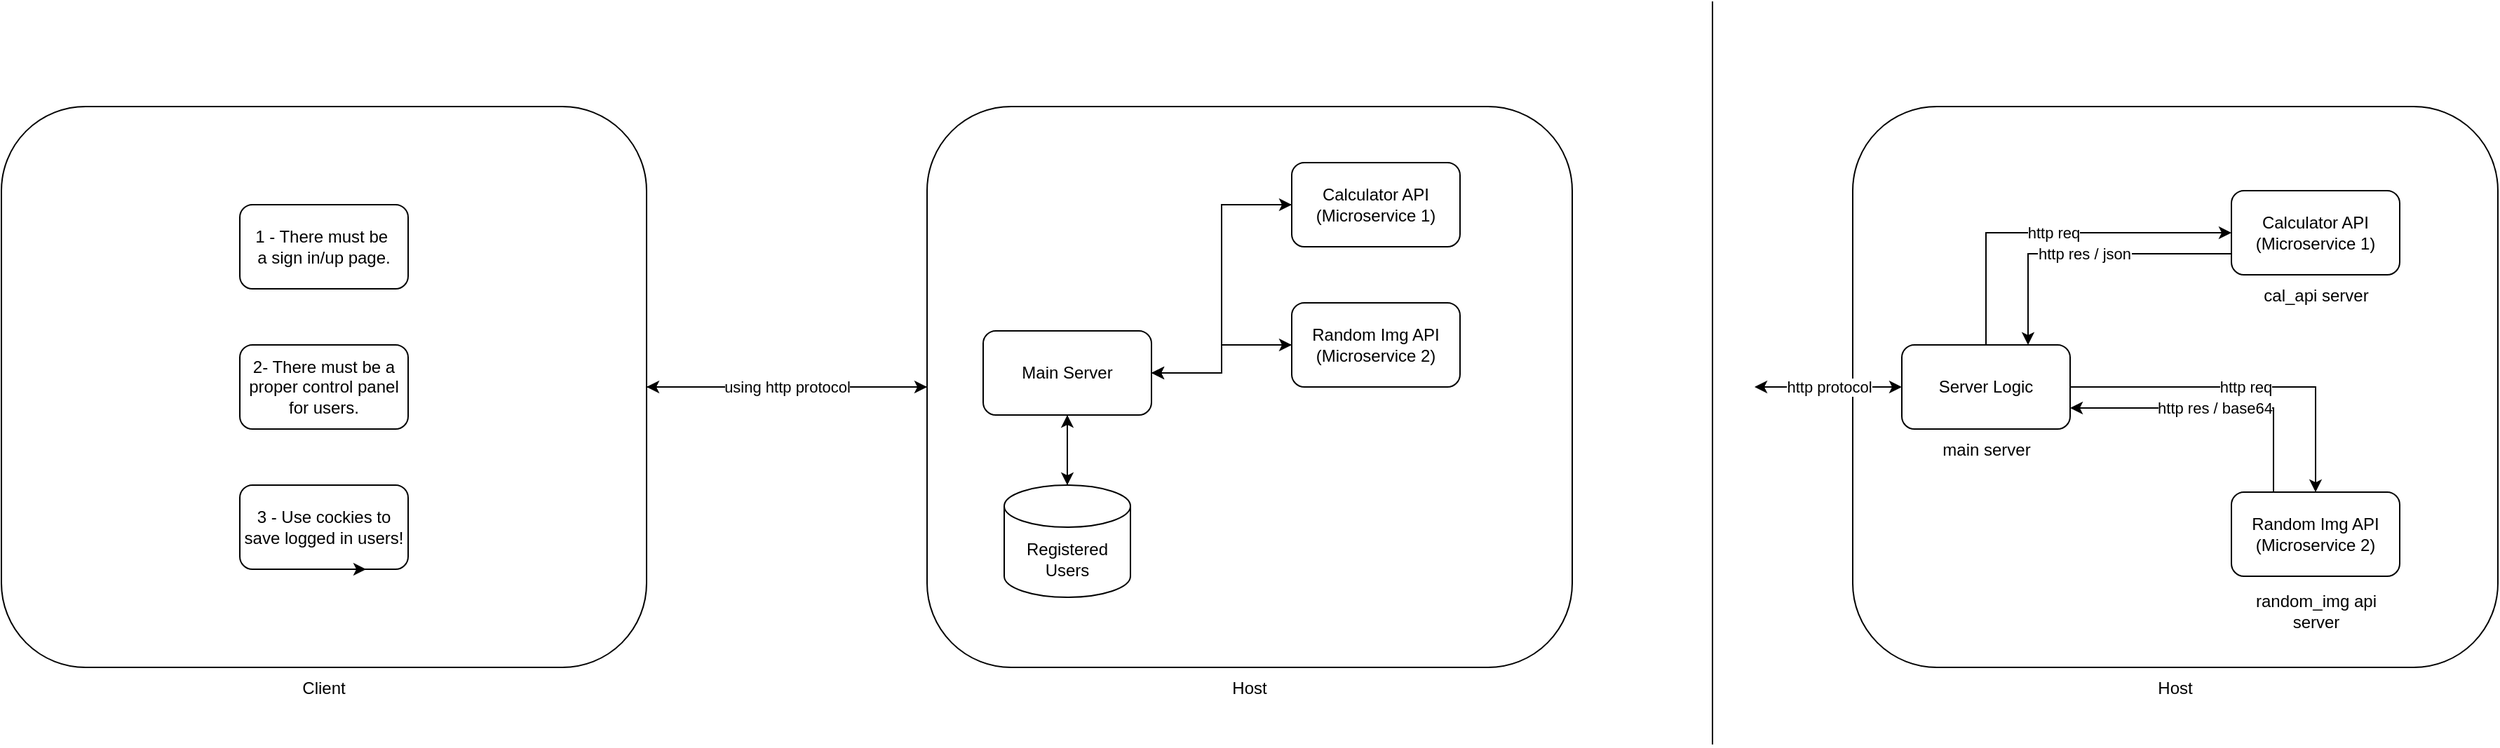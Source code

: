 <mxfile version="20.8.10" type="device"><diagram name="Page-1" id="pmKt_e2EGxdqwPdzqbAh"><mxGraphModel dx="2444" dy="932" grid="1" gridSize="10" guides="1" tooltips="1" connect="1" arrows="1" fold="1" page="1" pageScale="1" pageWidth="850" pageHeight="1100" math="0" shadow="0"><root><mxCell id="0"/><mxCell id="1" parent="0"/><mxCell id="SUJ-ti21fhwwI3aphZOd-17" style="edgeStyle=orthogonalEdgeStyle;rounded=0;orthogonalLoop=1;jettySize=auto;html=1;exitX=1;exitY=0.5;exitDx=0;exitDy=0;entryX=0;entryY=0.5;entryDx=0;entryDy=0;" parent="1" source="SUJ-ti21fhwwI3aphZOd-1" target="SUJ-ti21fhwwI3aphZOd-2" edge="1"><mxGeometry relative="1" as="geometry"/></mxCell><mxCell id="SUJ-ti21fhwwI3aphZOd-1" value="" style="rounded=1;whiteSpace=wrap;html=1;" parent="1" vertex="1"><mxGeometry x="-80" y="110" width="460" height="400" as="geometry"/></mxCell><mxCell id="SUJ-ti21fhwwI3aphZOd-16" value="using http protocol" style="edgeStyle=orthogonalEdgeStyle;rounded=0;orthogonalLoop=1;jettySize=auto;html=1;exitX=0;exitY=0.5;exitDx=0;exitDy=0;entryX=1;entryY=0.5;entryDx=0;entryDy=0;" parent="1" source="SUJ-ti21fhwwI3aphZOd-2" target="SUJ-ti21fhwwI3aphZOd-1" edge="1"><mxGeometry relative="1" as="geometry"/></mxCell><mxCell id="SUJ-ti21fhwwI3aphZOd-2" value="" style="rounded=1;whiteSpace=wrap;html=1;" parent="1" vertex="1"><mxGeometry x="580" y="110" width="460" height="400" as="geometry"/></mxCell><mxCell id="SUJ-ti21fhwwI3aphZOd-3" value="Client" style="text;html=1;strokeColor=none;fillColor=none;align=center;verticalAlign=middle;whiteSpace=wrap;rounded=0;" parent="1" vertex="1"><mxGeometry x="120" y="510" width="60" height="30" as="geometry"/></mxCell><mxCell id="SUJ-ti21fhwwI3aphZOd-4" value="Host&lt;br&gt;" style="text;html=1;strokeColor=none;fillColor=none;align=center;verticalAlign=middle;whiteSpace=wrap;rounded=0;" parent="1" vertex="1"><mxGeometry x="780" y="510" width="60" height="30" as="geometry"/></mxCell><mxCell id="SUJ-ti21fhwwI3aphZOd-12" style="edgeStyle=orthogonalEdgeStyle;rounded=0;orthogonalLoop=1;jettySize=auto;html=1;exitX=1;exitY=0.5;exitDx=0;exitDy=0;entryX=0;entryY=0.5;entryDx=0;entryDy=0;" parent="1" source="SUJ-ti21fhwwI3aphZOd-5" target="SUJ-ti21fhwwI3aphZOd-8" edge="1"><mxGeometry relative="1" as="geometry"/></mxCell><mxCell id="SUJ-ti21fhwwI3aphZOd-13" style="edgeStyle=orthogonalEdgeStyle;rounded=0;orthogonalLoop=1;jettySize=auto;html=1;exitX=1;exitY=0.5;exitDx=0;exitDy=0;entryX=0;entryY=0.5;entryDx=0;entryDy=0;" parent="1" source="SUJ-ti21fhwwI3aphZOd-5" target="SUJ-ti21fhwwI3aphZOd-6" edge="1"><mxGeometry relative="1" as="geometry"/></mxCell><mxCell id="SUJ-ti21fhwwI3aphZOd-14" style="edgeStyle=orthogonalEdgeStyle;rounded=0;orthogonalLoop=1;jettySize=auto;html=1;exitX=0.5;exitY=1;exitDx=0;exitDy=0;" parent="1" source="SUJ-ti21fhwwI3aphZOd-5" target="SUJ-ti21fhwwI3aphZOd-7" edge="1"><mxGeometry relative="1" as="geometry"/></mxCell><mxCell id="SUJ-ti21fhwwI3aphZOd-5" value="Main Server" style="rounded=1;whiteSpace=wrap;html=1;" parent="1" vertex="1"><mxGeometry x="620" y="270" width="120" height="60" as="geometry"/></mxCell><mxCell id="SUJ-ti21fhwwI3aphZOd-10" style="edgeStyle=orthogonalEdgeStyle;rounded=0;orthogonalLoop=1;jettySize=auto;html=1;exitX=0;exitY=0.5;exitDx=0;exitDy=0;entryX=1;entryY=0.5;entryDx=0;entryDy=0;" parent="1" source="SUJ-ti21fhwwI3aphZOd-6" target="SUJ-ti21fhwwI3aphZOd-5" edge="1"><mxGeometry relative="1" as="geometry"/></mxCell><mxCell id="SUJ-ti21fhwwI3aphZOd-6" value="Calculator API&lt;br&gt;(Microservice 1)" style="rounded=1;whiteSpace=wrap;html=1;" parent="1" vertex="1"><mxGeometry x="840" y="150" width="120" height="60" as="geometry"/></mxCell><mxCell id="SUJ-ti21fhwwI3aphZOd-15" style="edgeStyle=orthogonalEdgeStyle;rounded=0;orthogonalLoop=1;jettySize=auto;html=1;exitX=0.5;exitY=0;exitDx=0;exitDy=0;exitPerimeter=0;entryX=0.5;entryY=1;entryDx=0;entryDy=0;" parent="1" source="SUJ-ti21fhwwI3aphZOd-7" target="SUJ-ti21fhwwI3aphZOd-5" edge="1"><mxGeometry relative="1" as="geometry"/></mxCell><mxCell id="SUJ-ti21fhwwI3aphZOd-7" value="Registered&lt;br&gt;Users" style="shape=cylinder3;whiteSpace=wrap;html=1;boundedLbl=1;backgroundOutline=1;size=15;" parent="1" vertex="1"><mxGeometry x="635" y="380" width="90" height="80" as="geometry"/></mxCell><mxCell id="SUJ-ti21fhwwI3aphZOd-11" style="edgeStyle=orthogonalEdgeStyle;rounded=0;orthogonalLoop=1;jettySize=auto;html=1;exitX=0;exitY=0.5;exitDx=0;exitDy=0;entryX=1;entryY=0.5;entryDx=0;entryDy=0;" parent="1" source="SUJ-ti21fhwwI3aphZOd-8" target="SUJ-ti21fhwwI3aphZOd-5" edge="1"><mxGeometry relative="1" as="geometry"/></mxCell><mxCell id="SUJ-ti21fhwwI3aphZOd-8" value="Random Img API&lt;br&gt;(Microservice 2)" style="rounded=1;whiteSpace=wrap;html=1;" parent="1" vertex="1"><mxGeometry x="840" y="250" width="120" height="60" as="geometry"/></mxCell><mxCell id="SUJ-ti21fhwwI3aphZOd-19" value="1 - There must be&amp;nbsp;&lt;br&gt;a sign in/up&amp;nbsp;page." style="rounded=1;whiteSpace=wrap;html=1;" parent="1" vertex="1"><mxGeometry x="90" y="180" width="120" height="60" as="geometry"/></mxCell><mxCell id="SUJ-ti21fhwwI3aphZOd-20" value="2- There must be a proper control panel for users." style="rounded=1;whiteSpace=wrap;html=1;" parent="1" vertex="1"><mxGeometry x="90" y="280" width="120" height="60" as="geometry"/></mxCell><mxCell id="SUJ-ti21fhwwI3aphZOd-21" value="3 - Use cockies to save logged in users!" style="rounded=1;whiteSpace=wrap;html=1;" parent="1" vertex="1"><mxGeometry x="90" y="380" width="120" height="60" as="geometry"/></mxCell><mxCell id="SUJ-ti21fhwwI3aphZOd-22" style="edgeStyle=orthogonalEdgeStyle;rounded=0;orthogonalLoop=1;jettySize=auto;html=1;exitX=0.5;exitY=1;exitDx=0;exitDy=0;entryX=0.75;entryY=1;entryDx=0;entryDy=0;" parent="1" source="SUJ-ti21fhwwI3aphZOd-21" target="SUJ-ti21fhwwI3aphZOd-21" edge="1"><mxGeometry relative="1" as="geometry"/></mxCell><mxCell id="bCYvmDPfF9SNlwX9-QPP-1" value="" style="endArrow=none;html=1;rounded=0;" parent="1" edge="1"><mxGeometry width="50" height="50" relative="1" as="geometry"><mxPoint x="1140" y="565" as="sourcePoint"/><mxPoint x="1140" y="35" as="targetPoint"/></mxGeometry></mxCell><mxCell id="bCYvmDPfF9SNlwX9-QPP-6" value="" style="rounded=1;whiteSpace=wrap;html=1;" parent="1" vertex="1"><mxGeometry x="1240" y="110" width="460" height="400" as="geometry"/></mxCell><mxCell id="bCYvmDPfF9SNlwX9-QPP-18" value="http req" style="edgeStyle=orthogonalEdgeStyle;rounded=0;orthogonalLoop=1;jettySize=auto;html=1;exitX=0.5;exitY=0;exitDx=0;exitDy=0;entryX=0;entryY=0.5;entryDx=0;entryDy=0;" parent="1" source="bCYvmDPfF9SNlwX9-QPP-7" target="bCYvmDPfF9SNlwX9-QPP-8" edge="1"><mxGeometry relative="1" as="geometry"/></mxCell><mxCell id="bCYvmDPfF9SNlwX9-QPP-20" value="http req" style="edgeStyle=orthogonalEdgeStyle;rounded=0;orthogonalLoop=1;jettySize=auto;html=1;exitX=1;exitY=0.5;exitDx=0;exitDy=0;entryX=0.5;entryY=0;entryDx=0;entryDy=0;" parent="1" source="bCYvmDPfF9SNlwX9-QPP-7" target="bCYvmDPfF9SNlwX9-QPP-9" edge="1"><mxGeometry relative="1" as="geometry"/></mxCell><mxCell id="bCYvmDPfF9SNlwX9-QPP-7" value="Server Logic" style="rounded=1;whiteSpace=wrap;html=1;" parent="1" vertex="1"><mxGeometry x="1275" y="280" width="120" height="60" as="geometry"/></mxCell><mxCell id="bCYvmDPfF9SNlwX9-QPP-19" value="http res / json" style="edgeStyle=orthogonalEdgeStyle;rounded=0;orthogonalLoop=1;jettySize=auto;html=1;exitX=0;exitY=0.75;exitDx=0;exitDy=0;entryX=0.75;entryY=0;entryDx=0;entryDy=0;" parent="1" source="bCYvmDPfF9SNlwX9-QPP-8" target="bCYvmDPfF9SNlwX9-QPP-7" edge="1"><mxGeometry relative="1" as="geometry"/></mxCell><mxCell id="bCYvmDPfF9SNlwX9-QPP-8" value="Calculator API&lt;br&gt;(Microservice 1)" style="rounded=1;whiteSpace=wrap;html=1;" parent="1" vertex="1"><mxGeometry x="1510" y="170" width="120" height="60" as="geometry"/></mxCell><mxCell id="bCYvmDPfF9SNlwX9-QPP-21" value="http res / base64" style="edgeStyle=orthogonalEdgeStyle;rounded=0;orthogonalLoop=1;jettySize=auto;html=1;exitX=0.25;exitY=0;exitDx=0;exitDy=0;entryX=1;entryY=0.75;entryDx=0;entryDy=0;" parent="1" source="bCYvmDPfF9SNlwX9-QPP-9" target="bCYvmDPfF9SNlwX9-QPP-7" edge="1"><mxGeometry relative="1" as="geometry"/></mxCell><mxCell id="bCYvmDPfF9SNlwX9-QPP-9" value="Random Img API&lt;br&gt;(Microservice 2)" style="rounded=1;whiteSpace=wrap;html=1;" parent="1" vertex="1"><mxGeometry x="1510" y="385" width="120" height="60" as="geometry"/></mxCell><mxCell id="bCYvmDPfF9SNlwX9-QPP-10" value="Host&lt;br&gt;" style="text;html=1;strokeColor=none;fillColor=none;align=center;verticalAlign=middle;whiteSpace=wrap;rounded=0;" parent="1" vertex="1"><mxGeometry x="1440" y="510" width="60" height="30" as="geometry"/></mxCell><mxCell id="bCYvmDPfF9SNlwX9-QPP-11" value="main server" style="text;html=1;strokeColor=none;fillColor=none;align=center;verticalAlign=middle;whiteSpace=wrap;rounded=0;" parent="1" vertex="1"><mxGeometry x="1288" y="340" width="95" height="30" as="geometry"/></mxCell><mxCell id="bCYvmDPfF9SNlwX9-QPP-13" value="cal_api server" style="text;html=1;strokeColor=none;fillColor=none;align=center;verticalAlign=middle;whiteSpace=wrap;rounded=0;" parent="1" vertex="1"><mxGeometry x="1522.5" y="230" width="95" height="30" as="geometry"/></mxCell><mxCell id="bCYvmDPfF9SNlwX9-QPP-14" value="random_img api&lt;br&gt;server" style="text;html=1;strokeColor=none;fillColor=none;align=center;verticalAlign=middle;whiteSpace=wrap;rounded=0;" parent="1" vertex="1"><mxGeometry x="1522.5" y="455" width="95" height="30" as="geometry"/></mxCell><mxCell id="QmeG-KCHggtFMszcGM1k-1" value="http protocol" style="endArrow=classic;startArrow=classic;html=1;rounded=0;entryX=0;entryY=0.5;entryDx=0;entryDy=0;" edge="1" parent="1" target="bCYvmDPfF9SNlwX9-QPP-7"><mxGeometry width="50" height="50" relative="1" as="geometry"><mxPoint x="1170" y="310" as="sourcePoint"/><mxPoint x="1110" y="240" as="targetPoint"/></mxGeometry></mxCell></root></mxGraphModel></diagram></mxfile>